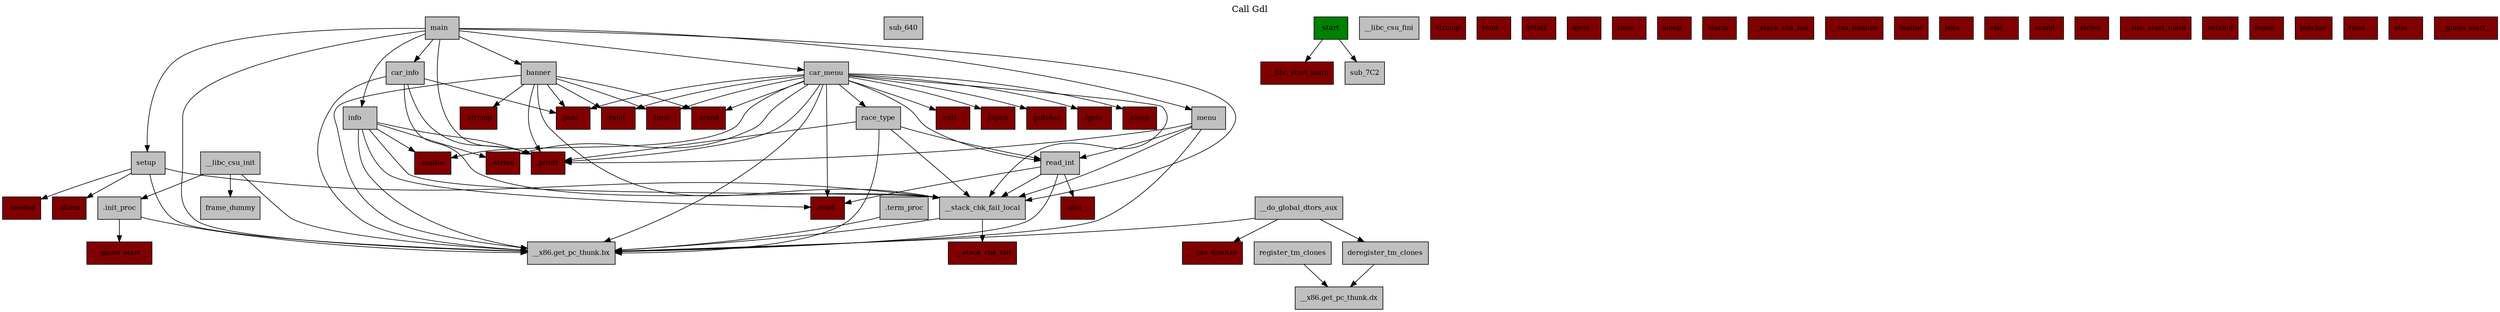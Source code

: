 digraph GRAPH_0 {

  // Generated by Graph::Easy 0.76 at Wed Aug  2 18:37:20 2023

  edge [ arrowhead=normal ];
  graph [ label="Call Gdl", labelloc=top ];
  node [
    fillcolor=white,
    fontsize=11,
    shape=box,
    style=filled ];

  0 [ color="#000000", fillcolor="#c0c0c0", fontcolor="#000000", label=".init_proc\l" ]
  1 [ color="#000000", fillcolor="#c0c0c0", fontcolor="#000000", label="sub_640\l" ]
  10 [ color="#000000", fillcolor="#800000", fontcolor="#000000", label=".malloc\l" ]
  11 [ color="#000000", fillcolor="#800000", fontcolor="#000000", label=".puts\l" ]
  12 [ color="#000000", fillcolor="#800000", fontcolor="#000000", label=".exit\l" ]
  13 [ color="#000000", fillcolor="#800000", fontcolor="#000000", label=".srand\l" ]
  14 [ color="#000000", fillcolor="#800000", fontcolor="#000000", label=".strlen\l" ]
  15 [ color="#000000", fillcolor="#800000", fontcolor="#000000", label=".__libc_start_main\l" ]
  16 [ color="#000000", fillcolor="#800000", fontcolor="#000000", label=".setvbuf\l" ]
  17 [ color="#000000", fillcolor="#800000", fontcolor="#000000", label=".fopen\l" ]
  18 [ color="#000000", fillcolor="#800000", fontcolor="#000000", label=".putchar\l" ]
  19 [ color="#000000", fillcolor="#800000", fontcolor="#000000", label=".rand\l" ]
  2 [ color="#000000", fillcolor="#800000", fontcolor="#000000", label=".strcmp\l" ]
  20 [ color="#000000", fillcolor="#800000", fontcolor="#000000", label=".atoi\l" ]
  21 [ color="#000000", fillcolor="#800000", fontcolor="#000000", label=".__cxa_finalize\l" ]
  22 [ color="#000000", fillcolor="#800000", fontcolor="#000000", label=".__gmon_start__\l" ]
  23 [ color="#000000", fillcolor="#008000", label="_start\l" ]
  24 [ color="#000000", fillcolor="#c0c0c0", fontcolor="#000000", label="sub_7C2\l" ]
  25 [ color="#000000", fillcolor="#c0c0c0", fontcolor="#000000", label="__x86.get_pc_thunk.bx\l" ]
  26 [ color="#000000", fillcolor="#c0c0c0", fontcolor="#000000", label="deregister_tm_clones\l" ]
  27 [ color="#000000", fillcolor="#c0c0c0", fontcolor="#000000", label="register_tm_clones\l" ]
  28 [ color="#000000", fillcolor="#c0c0c0", fontcolor="#000000", label="__do_global_dtors_aux\l" ]
  29 [ color="#000000", fillcolor="#c0c0c0", fontcolor="#000000", label="frame_dummy\l" ]
  3 [ color="#000000", fillcolor="#800000", fontcolor="#000000", label=".read\l" ]
  30 [ color="#000000", fillcolor="#c0c0c0", fontcolor="#000000", label="__x86.get_pc_thunk.dx\l" ]
  31 [ color="#000000", fillcolor="#c0c0c0", fontcolor="#000000", label="read_int\l" ]
  32 [ color="#000000", fillcolor="#c0c0c0", fontcolor="#000000", label="banner\l" ]
  33 [ color="#000000", fillcolor="#c0c0c0", fontcolor="#000000", label="setup\l" ]
  34 [ color="#000000", fillcolor="#c0c0c0", fontcolor="#000000", label="race_type\l" ]
  35 [ color="#000000", fillcolor="#c0c0c0", fontcolor="#000000", label="car_menu\l" ]
  36 [ color="#000000", fillcolor="#c0c0c0", fontcolor="#000000", label="info\l" ]
  37 [ color="#000000", fillcolor="#c0c0c0", fontcolor="#000000", label="car_info\l" ]
  38 [ color="#000000", fillcolor="#c0c0c0", fontcolor="#000000", label="menu\l" ]
  39 [ color="#000000", fillcolor="#c0c0c0", fontcolor="#000000", label="main\l" ]
  4 [ color="#000000", fillcolor="#800000", fontcolor="#000000", label=".printf\l" ]
  40 [ color="#000000", fillcolor="#c0c0c0", fontcolor="#000000", label="__libc_csu_init\l" ]
  41 [ color="#000000", fillcolor="#c0c0c0", fontcolor="#000000", label="__libc_csu_fini\l" ]
  42 [ color="#000000", fillcolor="#c0c0c0", fontcolor="#000000", label="__stack_chk_fail_local\l" ]
  43 [ color="#000000", fillcolor="#c0c0c0", fontcolor="#000000", label=".term_proc\l" ]
  44 [ color="#000000", fillcolor="#800000", fontcolor="#000000", label="strcmp\l" ]
  45 [ color="#000000", fillcolor="#800000", fontcolor="#000000", label="read\l" ]
  46 [ color="#000000", fillcolor="#800000", fontcolor="#000000", label="printf\l" ]
  47 [ color="#000000", fillcolor="#800000", fontcolor="#000000", label="fgets\l" ]
  48 [ color="#000000", fillcolor="#800000", fontcolor="#000000", label="time\l" ]
  49 [ color="#000000", fillcolor="#800000", fontcolor="#000000", label="sleep\l" ]
  5 [ color="#000000", fillcolor="#800000", fontcolor="#000000", label=".fgets\l" ]
  50 [ color="#000000", fillcolor="#800000", fontcolor="#000000", label="alarm\l" ]
  51 [ color="#000000", fillcolor="#800000", fontcolor="#000000", label="__stack_chk_fail\l" ]
  52 [ color="#000000", fillcolor="#800000", fontcolor="#000000", label="__cxa_finalize\l" ]
  53 [ color="#000000", fillcolor="#800000", fontcolor="#000000", label="malloc\l" ]
  54 [ color="#000000", fillcolor="#800000", fontcolor="#000000", label="puts\l" ]
  55 [ color="#000000", fillcolor="#800000", fontcolor="#000000", label="exit\l" ]
  56 [ color="#000000", fillcolor="#800000", fontcolor="#000000", label="srand\l" ]
  57 [ color="#000000", fillcolor="#800000", fontcolor="#000000", label="strlen\l" ]
  58 [ color="#000000", fillcolor="#800000", fontcolor="#000000", label="__libc_start_main\l" ]
  59 [ color="#000000", fillcolor="#800000", fontcolor="#000000", label="setvbuf\l" ]
  6 [ color="#000000", fillcolor="#800000", fontcolor="#000000", label=".time\l" ]
  60 [ color="#000000", fillcolor="#800000", fontcolor="#000000", label="fopen\l" ]
  61 [ color="#000000", fillcolor="#800000", fontcolor="#000000", label="putchar\l" ]
  62 [ color="#000000", fillcolor="#800000", fontcolor="#000000", label="rand\l" ]
  63 [ color="#000000", fillcolor="#800000", fontcolor="#000000", label="atoi\l" ]
  64 [ color="#000000", fillcolor="#800000", fontcolor="#000000", label="__gmon_start__\l" ]
  7 [ color="#000000", fillcolor="#800000", fontcolor="#000000", label=".sleep\l" ]
  8 [ color="#000000", fillcolor="#800000", fontcolor="#000000", label=".alarm\l" ]
  9 [ color="#000000", fillcolor="#800000", fontcolor="#000000", label=".__stack_chk_fail\l" ]

  0 -> 25 [ color="#000000" ]
  0 -> 22 [ color="#000000" ]
  23 -> 24 [ color="#000000" ]
  23 -> 15 [ color="#000000" ]
  26 -> 30 [ color="#000000" ]
  27 -> 30 [ color="#000000" ]
  28 -> 26 [ color="#000000" ]
  28 -> 25 [ color="#000000" ]
  28 -> 21 [ color="#000000" ]
  31 -> 42 [ color="#000000" ]
  31 -> 3 [ color="#000000" ]
  31 -> 25 [ color="#000000" ]
  31 -> 20 [ color="#000000" ]
  32 -> 6 [ color="#000000" ]
  32 -> 42 [ color="#000000" ]
  32 -> 4 [ color="#000000" ]
  32 -> 25 [ color="#000000" ]
  32 -> 2 [ color="#000000" ]
  32 -> 19 [ color="#000000" ]
  32 -> 13 [ color="#000000" ]
  32 -> 11 [ color="#000000" ]
  33 -> 8 [ color="#000000" ]
  33 -> 42 [ color="#000000" ]
  33 -> 25 [ color="#000000" ]
  33 -> 16 [ color="#000000" ]
  34 -> 42 [ color="#000000" ]
  34 -> 4 [ color="#000000" ]
  34 -> 31 [ color="#000000" ]
  34 -> 25 [ color="#000000" ]
  35 -> 7 [ color="#000000" ]
  35 -> 6 [ color="#000000" ]
  35 -> 5 [ color="#000000" ]
  35 -> 42 [ color="#000000" ]
  35 -> 4 [ color="#000000" ]
  35 -> 34 [ color="#000000" ]
  35 -> 31 [ color="#000000" ]
  35 -> 3 [ color="#000000" ]
  35 -> 25 [ color="#000000" ]
  35 -> 19 [ color="#000000" ]
  35 -> 18 [ color="#000000" ]
  35 -> 17 [ color="#000000" ]
  35 -> 14 [ color="#000000" ]
  35 -> 13 [ color="#000000" ]
  35 -> 12 [ color="#000000" ]
  35 -> 11 [ color="#000000" ]
  35 -> 10 [ color="#000000" ]
  36 -> 42 [ color="#000000" ]
  36 -> 4 [ color="#000000" ]
  36 -> 3 [ color="#000000" ]
  36 -> 25 [ color="#000000" ]
  36 -> 14 [ color="#000000" ]
  36 -> 10 [ color="#000000" ]
  37 -> 42 [ color="#000000" ]
  37 -> 4 [ color="#000000" ]
  37 -> 25 [ color="#000000" ]
  37 -> 11 [ color="#000000" ]
  38 -> 42 [ color="#000000" ]
  38 -> 4 [ color="#000000" ]
  38 -> 31 [ color="#000000" ]
  38 -> 25 [ color="#000000" ]
  39 -> 42 [ color="#000000" ]
  39 -> 4 [ color="#000000" ]
  39 -> 38 [ color="#000000" ]
  39 -> 37 [ color="#000000" ]
  39 -> 36 [ color="#000000" ]
  39 -> 35 [ color="#000000" ]
  39 -> 33 [ color="#000000" ]
  39 -> 32 [ color="#000000" ]
  39 -> 25 [ color="#000000" ]
  40 -> 29 [ color="#000000" ]
  40 -> 25 [ color="#000000" ]
  40 -> 0 [ color="#000000" ]
  42 -> 9 [ color="#000000" ]
  42 -> 25 [ color="#000000" ]
  43 -> 25 [ color="#000000" ]

}
